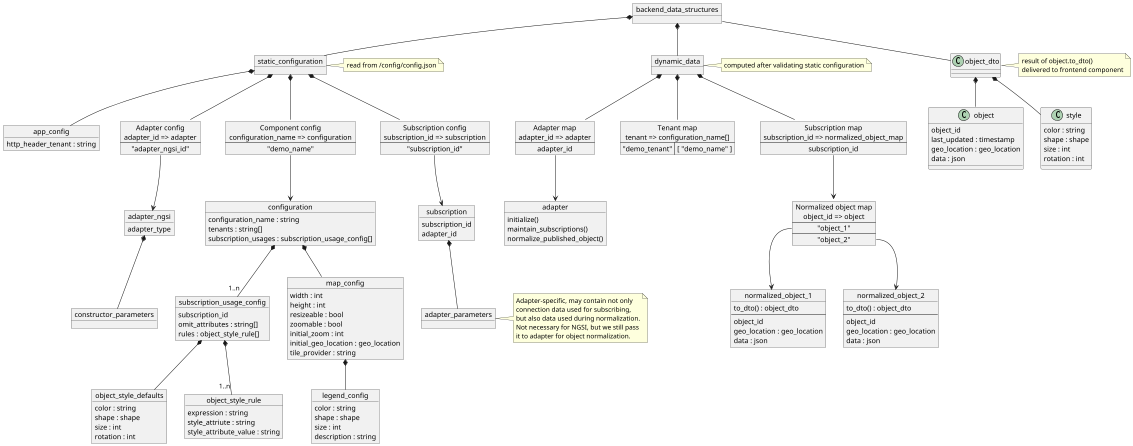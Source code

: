 @startuml
'https://plantuml.com/object-diagram

scale 0.5

object backend_data_structures

object static_configuration
note right of static_configuration
    read from /config/config.json
end note

object app_config {
    http_header_tenant : string
}

object adapter_ngsi {
    adapter_type
}
object constructor_parameters
adapter_ngsi *-- constructor_parameters

map "Adapter config\nadapter_id => adapter" as ad_config {
    "adapter_ngsi_id" *--> adapter_ngsi
}

object object_style_defaults {
    color : string
    shape : shape
    size : int
    rotation : int
}

object object_style_rule {
    expression : string
    style_attriute : string
    style_attribute_value : string
}

object subscription_usage_config {
    subscription_id
    omit_attributes : string[]
    rules : object_style_rule[]
}

object legend_config {
    color : string
    shape : shape
    size : int
    description : string
}

object map_config {
    width : int
    height : int
    resizeable : bool
    zoomable : bool
    initial_zoom : int
    initial_geo_location : geo_location
    tile_provider : string
}


object configuration {
    configuration_name : string
    tenants : string[]
    subscription_usages : subscription_usage_config[]
}

map "Component config\nconfiguration_name => configuration" as component_config {
    "demo_name" *--> configuration
}

object adapter_parameters
note right of adapter_parameters
    Adapter-specific, may contain not only
    connection data used for subscribing,
    but also data used during normalization.
    Not necessary for NGSI, but we still pass
    it to adapter for object normalization.
end note

object subscription {
    subscription_id
    adapter_id
}
subscription *-- adapter_parameters

map "Subscription config\nsubscription_id => subscription" as subscription_config {
    "subscription_id" *--> subscription
}

static_configuration *-- app_config
static_configuration *-- ad_config
static_configuration *-- component_config
static_configuration *-- subscription_config
configuration *-- "1..n" subscription_usage_config
configuration *-- map_config
map_config *-- legend_config
subscription_usage_config *-- object_style_defaults
subscription_usage_config *-- "1..n" object_style_rule

object adapter {
    initialize()
    maintain_subscriptions()
    normalize_published_object()
}

map "Adapter map\nadapter_id => adapter" as adapter_map {
    adapter_id *--> adapter
}

map "Tenant map\ntenant => configuration_name[]" as tenant_map {
    "demo_tenant" => [ "demo_name" ]
}

object normalized_object_1 {
    to_dto() : object_dto
    --
    object_id
    geo_location : geo_location
    data : json
}
object normalized_object_2 {
    to_dto() : object_dto
    --
    object_id
    geo_location : geo_location
    data : json
}

map "Normalized object map\nobject_id => object" as normalized_object_map {
    "object_1" *--> normalized_object_1
    "object_2" *--> normalized_object_2
}

map "Subscription map\nsubscription_id => normalized_object_map" as sub_map {
    subscription_id *--> normalized_object_map
}

object dynamic_data
note right of dynamic_data
    computed after validating static configuration
end note

dynamic_data *-- adapter_map
dynamic_data *-- tenant_map
dynamic_data *-- sub_map

class object {
    object_id
    last_updated : timestamp
    geo_location : geo_location
    data : json
}

class style {
    color : string
    shape : shape
    size : int
    rotation : int
}

class object_dto
note right of object_dto
    result of object.to_dto()
    delivered to frontend component
end note

object_dto *-- object
object_dto *-- style

backend_data_structures *-- static_configuration
backend_data_structures  *-- dynamic_data
backend_data_structures -- object_dto

@enduml
